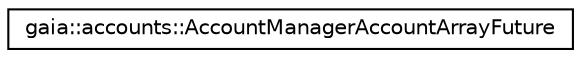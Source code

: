 digraph G
{
  edge [fontname="Helvetica",fontsize="10",labelfontname="Helvetica",labelfontsize="10"];
  node [fontname="Helvetica",fontsize="10",shape=record];
  rankdir=LR;
  Node1 [label="gaia::accounts::AccountManagerAccountArrayFuture",height=0.2,width=0.4,color="black", fillcolor="white", style="filled",URL="$de/d63/classgaia_1_1accounts_1_1_account_manager_account_array_future.html"];
}
